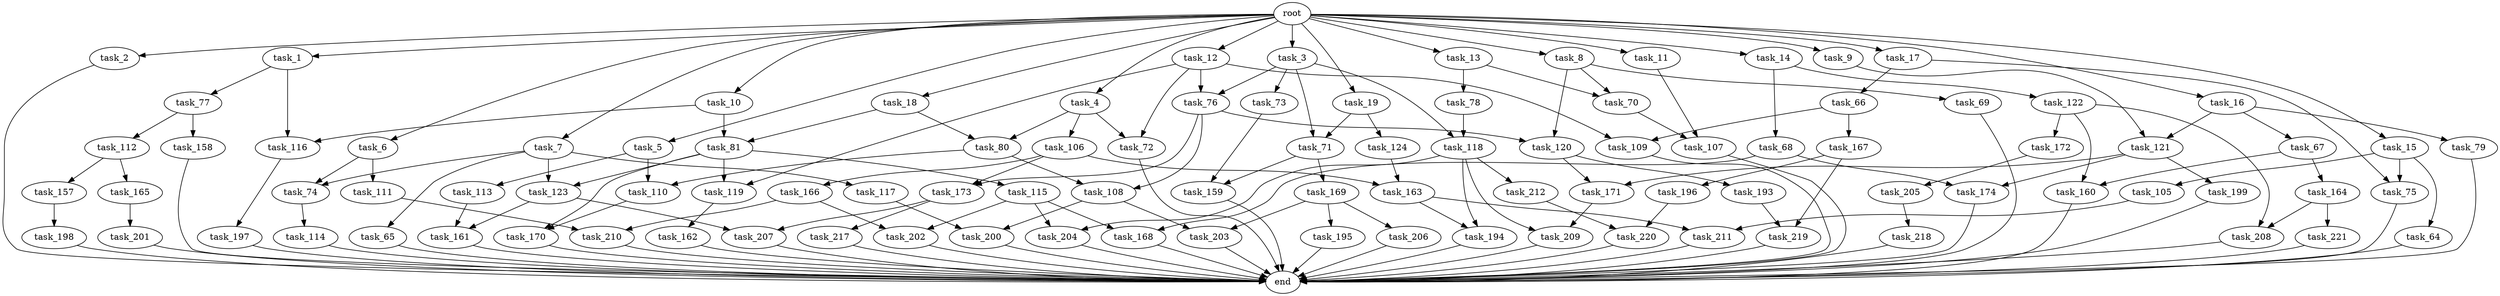 digraph G {
  root [size="0.000000"];
  task_1 [size="10.240000"];
  task_2 [size="10.240000"];
  task_3 [size="10.240000"];
  task_4 [size="10.240000"];
  task_5 [size="10.240000"];
  task_6 [size="10.240000"];
  task_7 [size="10.240000"];
  task_8 [size="10.240000"];
  task_9 [size="10.240000"];
  task_10 [size="10.240000"];
  task_11 [size="10.240000"];
  task_12 [size="10.240000"];
  task_13 [size="10.240000"];
  task_14 [size="10.240000"];
  task_15 [size="10.240000"];
  task_16 [size="10.240000"];
  task_17 [size="10.240000"];
  task_18 [size="10.240000"];
  task_19 [size="10.240000"];
  task_64 [size="773094113.280000"];
  task_65 [size="343597383.680000"];
  task_66 [size="5497558138.880000"];
  task_67 [size="5497558138.880000"];
  task_68 [size="6957847019.520000"];
  task_69 [size="343597383.680000"];
  task_70 [size="687194767.360000"];
  task_71 [size="4466765987.840000"];
  task_72 [size="9706626088.960001"];
  task_73 [size="3092376453.120000"];
  task_74 [size="5841155522.560000"];
  task_75 [size="6270652252.160000"];
  task_76 [size="8589934592.000000"];
  task_77 [size="2147483648.000000"];
  task_78 [size="343597383.680000"];
  task_79 [size="5497558138.880000"];
  task_80 [size="11166914969.600000"];
  task_81 [size="10050223472.639999"];
  task_105 [size="773094113.280000"];
  task_106 [size="4209067950.080000"];
  task_107 [size="10737418240.000000"];
  task_108 [size="5239860101.120000"];
  task_109 [size="10995116277.760000"];
  task_110 [size="7301444403.200000"];
  task_111 [size="5497558138.880000"];
  task_112 [size="4209067950.080000"];
  task_113 [size="4209067950.080000"];
  task_114 [size="773094113.280000"];
  task_115 [size="3092376453.120000"];
  task_116 [size="5239860101.120000"];
  task_117 [size="343597383.680000"];
  task_118 [size="3865470566.400000"];
  task_119 [size="8589934592.000000"];
  task_120 [size="2491081031.680000"];
  task_121 [size="10995116277.760000"];
  task_122 [size="6957847019.520000"];
  task_123 [size="3435973836.800000"];
  task_124 [size="1374389534.720000"];
  task_157 [size="773094113.280000"];
  task_158 [size="4209067950.080000"];
  task_159 [size="15547781611.520000"];
  task_160 [size="8589934592.000000"];
  task_161 [size="7301444403.200000"];
  task_162 [size="3092376453.120000"];
  task_163 [size="1717986918.400000"];
  task_164 [size="3092376453.120000"];
  task_165 [size="773094113.280000"];
  task_166 [size="343597383.680000"];
  task_167 [size="5497558138.880000"];
  task_168 [size="7301444403.200000"];
  task_169 [size="6957847019.520000"];
  task_170 [size="3865470566.400000"];
  task_171 [size="7301444403.200000"];
  task_172 [size="5497558138.880000"];
  task_173 [size="2491081031.680000"];
  task_174 [size="3435973836.800000"];
  task_193 [size="4209067950.080000"];
  task_194 [size="3435973836.800000"];
  task_195 [size="3092376453.120000"];
  task_196 [size="2147483648.000000"];
  task_197 [size="6957847019.520000"];
  task_198 [size="4209067950.080000"];
  task_199 [size="3092376453.120000"];
  task_200 [size="1717986918.400000"];
  task_201 [size="3092376453.120000"];
  task_202 [size="11166914969.600000"];
  task_203 [size="3435973836.800000"];
  task_204 [size="10050223472.639999"];
  task_205 [size="3092376453.120000"];
  task_206 [size="3092376453.120000"];
  task_207 [size="12799002542.080000"];
  task_208 [size="6270652252.160000"];
  task_209 [size="5239860101.120000"];
  task_210 [size="9706626088.960001"];
  task_211 [size="687194767.360000"];
  task_212 [size="3092376453.120000"];
  task_217 [size="8589934592.000000"];
  task_218 [size="2147483648.000000"];
  task_219 [size="2920577761.280000"];
  task_220 [size="2748779069.440000"];
  task_221 [size="773094113.280000"];
  end [size="0.000000"];

  root -> task_1 [size="1.000000"];
  root -> task_2 [size="1.000000"];
  root -> task_3 [size="1.000000"];
  root -> task_4 [size="1.000000"];
  root -> task_5 [size="1.000000"];
  root -> task_6 [size="1.000000"];
  root -> task_7 [size="1.000000"];
  root -> task_8 [size="1.000000"];
  root -> task_9 [size="1.000000"];
  root -> task_10 [size="1.000000"];
  root -> task_11 [size="1.000000"];
  root -> task_12 [size="1.000000"];
  root -> task_13 [size="1.000000"];
  root -> task_14 [size="1.000000"];
  root -> task_15 [size="1.000000"];
  root -> task_16 [size="1.000000"];
  root -> task_17 [size="1.000000"];
  root -> task_18 [size="1.000000"];
  root -> task_19 [size="1.000000"];
  task_1 -> task_77 [size="209715200.000000"];
  task_1 -> task_116 [size="209715200.000000"];
  task_2 -> end [size="1.000000"];
  task_3 -> task_71 [size="301989888.000000"];
  task_3 -> task_73 [size="301989888.000000"];
  task_3 -> task_76 [size="301989888.000000"];
  task_3 -> task_118 [size="301989888.000000"];
  task_4 -> task_72 [size="411041792.000000"];
  task_4 -> task_80 [size="411041792.000000"];
  task_4 -> task_106 [size="411041792.000000"];
  task_5 -> task_110 [size="411041792.000000"];
  task_5 -> task_113 [size="411041792.000000"];
  task_6 -> task_74 [size="536870912.000000"];
  task_6 -> task_111 [size="536870912.000000"];
  task_7 -> task_65 [size="33554432.000000"];
  task_7 -> task_74 [size="33554432.000000"];
  task_7 -> task_117 [size="33554432.000000"];
  task_7 -> task_123 [size="33554432.000000"];
  task_8 -> task_69 [size="33554432.000000"];
  task_8 -> task_70 [size="33554432.000000"];
  task_8 -> task_120 [size="33554432.000000"];
  task_9 -> task_121 [size="536870912.000000"];
  task_10 -> task_81 [size="301989888.000000"];
  task_10 -> task_116 [size="301989888.000000"];
  task_11 -> task_107 [size="838860800.000000"];
  task_12 -> task_72 [size="536870912.000000"];
  task_12 -> task_76 [size="536870912.000000"];
  task_12 -> task_109 [size="536870912.000000"];
  task_12 -> task_119 [size="536870912.000000"];
  task_13 -> task_70 [size="33554432.000000"];
  task_13 -> task_78 [size="33554432.000000"];
  task_14 -> task_68 [size="679477248.000000"];
  task_14 -> task_122 [size="679477248.000000"];
  task_15 -> task_64 [size="75497472.000000"];
  task_15 -> task_75 [size="75497472.000000"];
  task_15 -> task_105 [size="75497472.000000"];
  task_16 -> task_67 [size="536870912.000000"];
  task_16 -> task_79 [size="536870912.000000"];
  task_16 -> task_121 [size="536870912.000000"];
  task_17 -> task_66 [size="536870912.000000"];
  task_17 -> task_75 [size="536870912.000000"];
  task_18 -> task_80 [size="679477248.000000"];
  task_18 -> task_81 [size="679477248.000000"];
  task_19 -> task_71 [size="134217728.000000"];
  task_19 -> task_124 [size="134217728.000000"];
  task_64 -> end [size="1.000000"];
  task_65 -> end [size="1.000000"];
  task_66 -> task_109 [size="536870912.000000"];
  task_66 -> task_167 [size="536870912.000000"];
  task_67 -> task_160 [size="301989888.000000"];
  task_67 -> task_164 [size="301989888.000000"];
  task_68 -> task_168 [size="33554432.000000"];
  task_68 -> task_174 [size="33554432.000000"];
  task_69 -> end [size="1.000000"];
  task_70 -> task_107 [size="209715200.000000"];
  task_71 -> task_159 [size="679477248.000000"];
  task_71 -> task_169 [size="679477248.000000"];
  task_72 -> end [size="1.000000"];
  task_73 -> task_159 [size="838860800.000000"];
  task_74 -> task_114 [size="75497472.000000"];
  task_75 -> end [size="1.000000"];
  task_76 -> task_108 [size="209715200.000000"];
  task_76 -> task_120 [size="209715200.000000"];
  task_76 -> task_173 [size="209715200.000000"];
  task_77 -> task_112 [size="411041792.000000"];
  task_77 -> task_158 [size="411041792.000000"];
  task_78 -> task_118 [size="75497472.000000"];
  task_79 -> end [size="1.000000"];
  task_80 -> task_108 [size="301989888.000000"];
  task_80 -> task_110 [size="301989888.000000"];
  task_81 -> task_115 [size="301989888.000000"];
  task_81 -> task_119 [size="301989888.000000"];
  task_81 -> task_123 [size="301989888.000000"];
  task_81 -> task_170 [size="301989888.000000"];
  task_105 -> task_211 [size="33554432.000000"];
  task_106 -> task_163 [size="33554432.000000"];
  task_106 -> task_166 [size="33554432.000000"];
  task_106 -> task_173 [size="33554432.000000"];
  task_107 -> end [size="1.000000"];
  task_108 -> task_200 [size="33554432.000000"];
  task_108 -> task_203 [size="33554432.000000"];
  task_109 -> end [size="1.000000"];
  task_110 -> task_170 [size="75497472.000000"];
  task_111 -> task_210 [size="536870912.000000"];
  task_112 -> task_157 [size="75497472.000000"];
  task_112 -> task_165 [size="75497472.000000"];
  task_113 -> task_161 [size="301989888.000000"];
  task_114 -> end [size="1.000000"];
  task_115 -> task_168 [size="679477248.000000"];
  task_115 -> task_202 [size="679477248.000000"];
  task_115 -> task_204 [size="679477248.000000"];
  task_116 -> task_197 [size="679477248.000000"];
  task_117 -> task_200 [size="134217728.000000"];
  task_118 -> task_194 [size="301989888.000000"];
  task_118 -> task_204 [size="301989888.000000"];
  task_118 -> task_209 [size="301989888.000000"];
  task_118 -> task_212 [size="301989888.000000"];
  task_119 -> task_162 [size="301989888.000000"];
  task_120 -> task_171 [size="411041792.000000"];
  task_120 -> task_193 [size="411041792.000000"];
  task_121 -> task_171 [size="301989888.000000"];
  task_121 -> task_174 [size="301989888.000000"];
  task_121 -> task_199 [size="301989888.000000"];
  task_122 -> task_160 [size="536870912.000000"];
  task_122 -> task_172 [size="536870912.000000"];
  task_122 -> task_208 [size="536870912.000000"];
  task_123 -> task_161 [size="411041792.000000"];
  task_123 -> task_207 [size="411041792.000000"];
  task_124 -> task_163 [size="134217728.000000"];
  task_157 -> task_198 [size="411041792.000000"];
  task_158 -> end [size="1.000000"];
  task_159 -> end [size="1.000000"];
  task_160 -> end [size="1.000000"];
  task_161 -> end [size="1.000000"];
  task_162 -> end [size="1.000000"];
  task_163 -> task_194 [size="33554432.000000"];
  task_163 -> task_211 [size="33554432.000000"];
  task_164 -> task_208 [size="75497472.000000"];
  task_164 -> task_221 [size="75497472.000000"];
  task_165 -> task_201 [size="301989888.000000"];
  task_166 -> task_202 [size="411041792.000000"];
  task_166 -> task_210 [size="411041792.000000"];
  task_167 -> task_196 [size="209715200.000000"];
  task_167 -> task_219 [size="209715200.000000"];
  task_168 -> end [size="1.000000"];
  task_169 -> task_195 [size="301989888.000000"];
  task_169 -> task_203 [size="301989888.000000"];
  task_169 -> task_206 [size="301989888.000000"];
  task_170 -> end [size="1.000000"];
  task_171 -> task_209 [size="209715200.000000"];
  task_172 -> task_205 [size="301989888.000000"];
  task_173 -> task_207 [size="838860800.000000"];
  task_173 -> task_217 [size="838860800.000000"];
  task_174 -> end [size="1.000000"];
  task_193 -> task_219 [size="75497472.000000"];
  task_194 -> end [size="1.000000"];
  task_195 -> end [size="1.000000"];
  task_196 -> task_220 [size="134217728.000000"];
  task_197 -> end [size="1.000000"];
  task_198 -> end [size="1.000000"];
  task_199 -> end [size="1.000000"];
  task_200 -> end [size="1.000000"];
  task_201 -> end [size="1.000000"];
  task_202 -> end [size="1.000000"];
  task_203 -> end [size="1.000000"];
  task_204 -> end [size="1.000000"];
  task_205 -> task_218 [size="209715200.000000"];
  task_206 -> end [size="1.000000"];
  task_207 -> end [size="1.000000"];
  task_208 -> end [size="1.000000"];
  task_209 -> end [size="1.000000"];
  task_210 -> end [size="1.000000"];
  task_211 -> end [size="1.000000"];
  task_212 -> task_220 [size="134217728.000000"];
  task_217 -> end [size="1.000000"];
  task_218 -> end [size="1.000000"];
  task_219 -> end [size="1.000000"];
  task_220 -> end [size="1.000000"];
  task_221 -> end [size="1.000000"];
}
